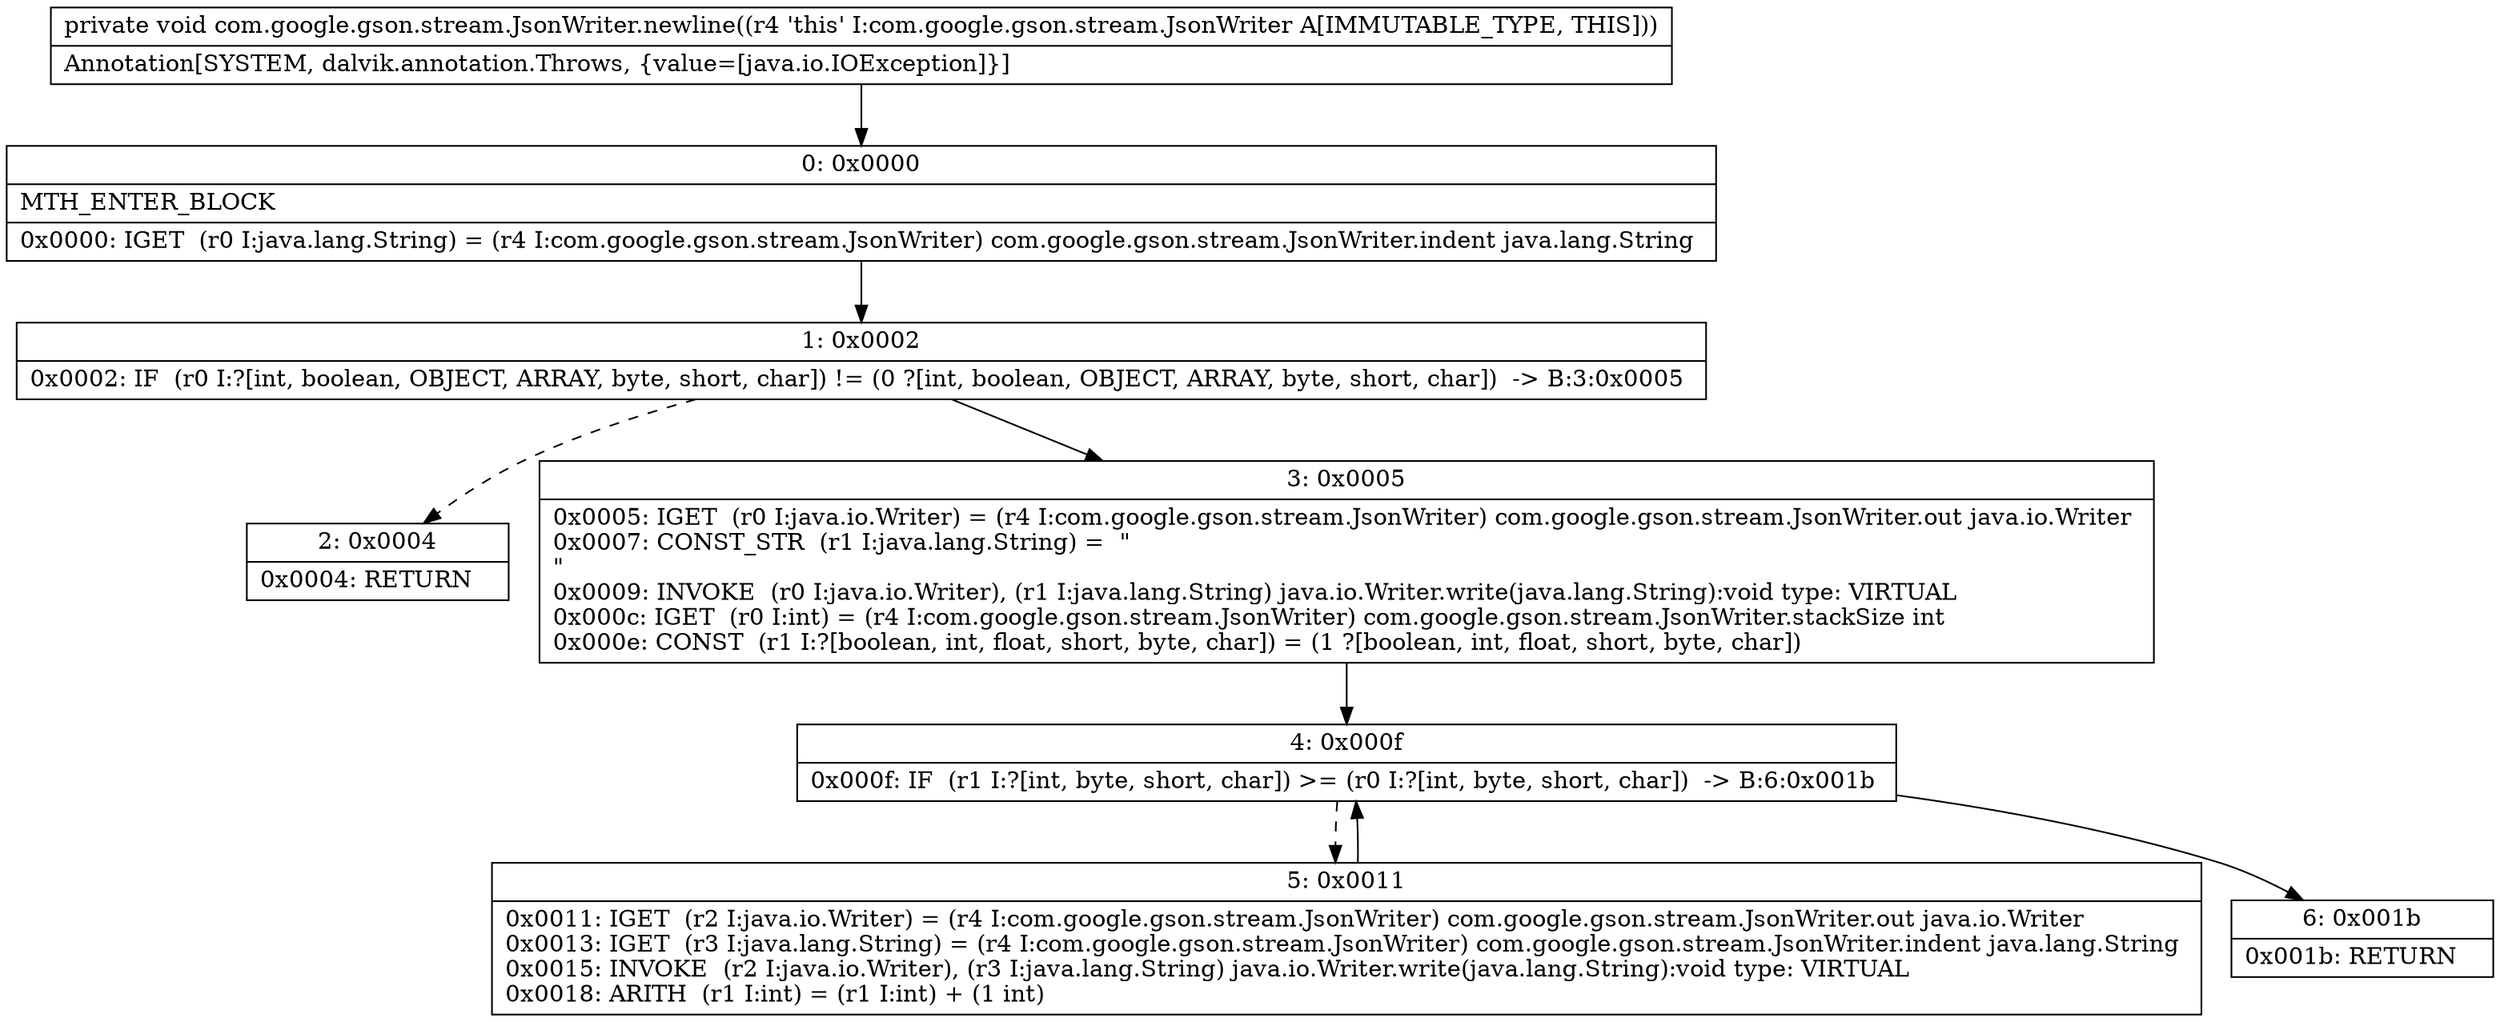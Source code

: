 digraph "CFG forcom.google.gson.stream.JsonWriter.newline()V" {
Node_0 [shape=record,label="{0\:\ 0x0000|MTH_ENTER_BLOCK\l|0x0000: IGET  (r0 I:java.lang.String) = (r4 I:com.google.gson.stream.JsonWriter) com.google.gson.stream.JsonWriter.indent java.lang.String \l}"];
Node_1 [shape=record,label="{1\:\ 0x0002|0x0002: IF  (r0 I:?[int, boolean, OBJECT, ARRAY, byte, short, char]) != (0 ?[int, boolean, OBJECT, ARRAY, byte, short, char])  \-\> B:3:0x0005 \l}"];
Node_2 [shape=record,label="{2\:\ 0x0004|0x0004: RETURN   \l}"];
Node_3 [shape=record,label="{3\:\ 0x0005|0x0005: IGET  (r0 I:java.io.Writer) = (r4 I:com.google.gson.stream.JsonWriter) com.google.gson.stream.JsonWriter.out java.io.Writer \l0x0007: CONST_STR  (r1 I:java.lang.String) =  \"\l\" \l0x0009: INVOKE  (r0 I:java.io.Writer), (r1 I:java.lang.String) java.io.Writer.write(java.lang.String):void type: VIRTUAL \l0x000c: IGET  (r0 I:int) = (r4 I:com.google.gson.stream.JsonWriter) com.google.gson.stream.JsonWriter.stackSize int \l0x000e: CONST  (r1 I:?[boolean, int, float, short, byte, char]) = (1 ?[boolean, int, float, short, byte, char]) \l}"];
Node_4 [shape=record,label="{4\:\ 0x000f|0x000f: IF  (r1 I:?[int, byte, short, char]) \>= (r0 I:?[int, byte, short, char])  \-\> B:6:0x001b \l}"];
Node_5 [shape=record,label="{5\:\ 0x0011|0x0011: IGET  (r2 I:java.io.Writer) = (r4 I:com.google.gson.stream.JsonWriter) com.google.gson.stream.JsonWriter.out java.io.Writer \l0x0013: IGET  (r3 I:java.lang.String) = (r4 I:com.google.gson.stream.JsonWriter) com.google.gson.stream.JsonWriter.indent java.lang.String \l0x0015: INVOKE  (r2 I:java.io.Writer), (r3 I:java.lang.String) java.io.Writer.write(java.lang.String):void type: VIRTUAL \l0x0018: ARITH  (r1 I:int) = (r1 I:int) + (1 int) \l}"];
Node_6 [shape=record,label="{6\:\ 0x001b|0x001b: RETURN   \l}"];
MethodNode[shape=record,label="{private void com.google.gson.stream.JsonWriter.newline((r4 'this' I:com.google.gson.stream.JsonWriter A[IMMUTABLE_TYPE, THIS]))  | Annotation[SYSTEM, dalvik.annotation.Throws, \{value=[java.io.IOException]\}]\l}"];
MethodNode -> Node_0;
Node_0 -> Node_1;
Node_1 -> Node_2[style=dashed];
Node_1 -> Node_3;
Node_3 -> Node_4;
Node_4 -> Node_5[style=dashed];
Node_4 -> Node_6;
Node_5 -> Node_4;
}

